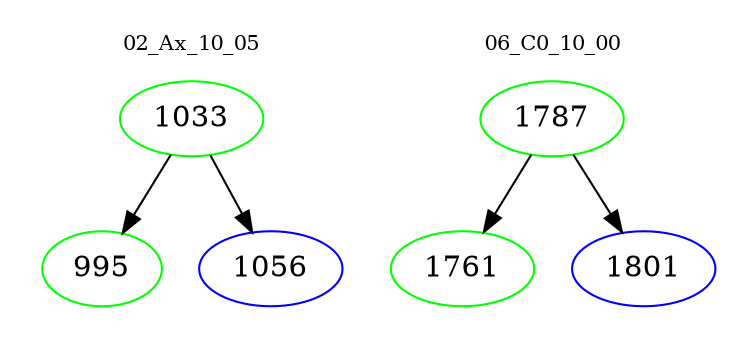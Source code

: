 digraph{
subgraph cluster_0 {
color = white
label = "02_Ax_10_05";
fontsize=10;
T0_1033 [label="1033", color="green"]
T0_1033 -> T0_995 [color="black"]
T0_995 [label="995", color="green"]
T0_1033 -> T0_1056 [color="black"]
T0_1056 [label="1056", color="blue"]
}
subgraph cluster_1 {
color = white
label = "06_C0_10_00";
fontsize=10;
T1_1787 [label="1787", color="green"]
T1_1787 -> T1_1761 [color="black"]
T1_1761 [label="1761", color="green"]
T1_1787 -> T1_1801 [color="black"]
T1_1801 [label="1801", color="blue"]
}
}
